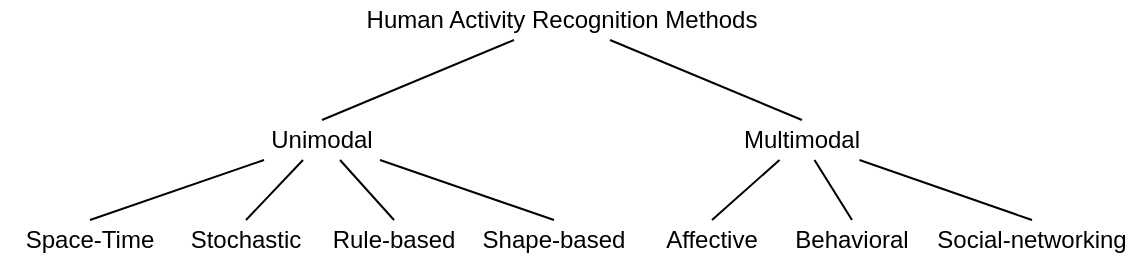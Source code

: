 <mxfile version="13.3.5" type="device"><diagram id="vXABqh0LM-u6wBIY0ssl" name="Page-1"><mxGraphModel dx="786" dy="442" grid="1" gridSize="10" guides="1" tooltips="1" connect="1" arrows="1" fold="1" page="1" pageScale="1" pageWidth="850" pageHeight="1100" math="0" shadow="0"><root><mxCell id="0"/><mxCell id="1" parent="0"/><mxCell id="GRSuNJF7ifAZ6BDB8tH6-11" style="rounded=0;orthogonalLoop=1;jettySize=auto;html=1;entryX=0.5;entryY=0;entryDx=0;entryDy=0;fontSize=12;endArrow=none;endFill=0;" edge="1" parent="1" source="GRSuNJF7ifAZ6BDB8tH6-1" target="GRSuNJF7ifAZ6BDB8tH6-2"><mxGeometry relative="1" as="geometry"/></mxCell><mxCell id="GRSuNJF7ifAZ6BDB8tH6-12" style="edgeStyle=none;rounded=0;orthogonalLoop=1;jettySize=auto;html=1;entryX=0.5;entryY=0;entryDx=0;entryDy=0;endArrow=none;endFill=0;fontSize=12;" edge="1" parent="1" source="GRSuNJF7ifAZ6BDB8tH6-1" target="GRSuNJF7ifAZ6BDB8tH6-3"><mxGeometry relative="1" as="geometry"/></mxCell><mxCell id="GRSuNJF7ifAZ6BDB8tH6-1" value="Human Activity Recognition Methods" style="text;html=1;strokeColor=none;fillColor=none;align=center;verticalAlign=middle;whiteSpace=wrap;rounded=0;fontStyle=0;fontSize=12;" vertex="1" parent="1"><mxGeometry x="280" y="280" width="240" height="20" as="geometry"/></mxCell><mxCell id="GRSuNJF7ifAZ6BDB8tH6-13" style="edgeStyle=none;rounded=0;orthogonalLoop=1;jettySize=auto;html=1;entryX=0.5;entryY=0;entryDx=0;entryDy=0;endArrow=none;endFill=0;fontSize=12;" edge="1" parent="1" source="GRSuNJF7ifAZ6BDB8tH6-2" target="GRSuNJF7ifAZ6BDB8tH6-4"><mxGeometry relative="1" as="geometry"/></mxCell><mxCell id="GRSuNJF7ifAZ6BDB8tH6-14" style="edgeStyle=none;rounded=0;orthogonalLoop=1;jettySize=auto;html=1;entryX=0.5;entryY=0;entryDx=0;entryDy=0;endArrow=none;endFill=0;fontSize=12;" edge="1" parent="1" source="GRSuNJF7ifAZ6BDB8tH6-2" target="GRSuNJF7ifAZ6BDB8tH6-5"><mxGeometry relative="1" as="geometry"/></mxCell><mxCell id="GRSuNJF7ifAZ6BDB8tH6-15" style="edgeStyle=none;rounded=0;orthogonalLoop=1;jettySize=auto;html=1;entryX=0.5;entryY=0;entryDx=0;entryDy=0;endArrow=none;endFill=0;fontSize=12;" edge="1" parent="1" source="GRSuNJF7ifAZ6BDB8tH6-2" target="GRSuNJF7ifAZ6BDB8tH6-6"><mxGeometry relative="1" as="geometry"/></mxCell><mxCell id="GRSuNJF7ifAZ6BDB8tH6-16" style="edgeStyle=none;rounded=0;orthogonalLoop=1;jettySize=auto;html=1;entryX=0.5;entryY=0;entryDx=0;entryDy=0;endArrow=none;endFill=0;fontSize=12;" edge="1" parent="1" source="GRSuNJF7ifAZ6BDB8tH6-2" target="GRSuNJF7ifAZ6BDB8tH6-7"><mxGeometry relative="1" as="geometry"/></mxCell><mxCell id="GRSuNJF7ifAZ6BDB8tH6-2" value="Unimodal" style="text;html=1;strokeColor=none;fillColor=none;align=center;verticalAlign=middle;whiteSpace=wrap;rounded=0;fontStyle=0;fontSize=12;" vertex="1" parent="1"><mxGeometry x="160" y="340" width="240" height="20" as="geometry"/></mxCell><mxCell id="GRSuNJF7ifAZ6BDB8tH6-17" style="edgeStyle=none;rounded=0;orthogonalLoop=1;jettySize=auto;html=1;entryX=0.5;entryY=0;entryDx=0;entryDy=0;endArrow=none;endFill=0;fontSize=12;" edge="1" parent="1" source="GRSuNJF7ifAZ6BDB8tH6-3" target="GRSuNJF7ifAZ6BDB8tH6-8"><mxGeometry relative="1" as="geometry"/></mxCell><mxCell id="GRSuNJF7ifAZ6BDB8tH6-18" style="edgeStyle=none;rounded=0;orthogonalLoop=1;jettySize=auto;html=1;entryX=0.5;entryY=0;entryDx=0;entryDy=0;endArrow=none;endFill=0;fontSize=12;" edge="1" parent="1" source="GRSuNJF7ifAZ6BDB8tH6-3" target="GRSuNJF7ifAZ6BDB8tH6-9"><mxGeometry relative="1" as="geometry"/></mxCell><mxCell id="GRSuNJF7ifAZ6BDB8tH6-19" style="edgeStyle=none;rounded=0;orthogonalLoop=1;jettySize=auto;html=1;entryX=0.5;entryY=0;entryDx=0;entryDy=0;endArrow=none;endFill=0;fontSize=12;" edge="1" parent="1" source="GRSuNJF7ifAZ6BDB8tH6-3" target="GRSuNJF7ifAZ6BDB8tH6-10"><mxGeometry relative="1" as="geometry"/></mxCell><mxCell id="GRSuNJF7ifAZ6BDB8tH6-3" value="Multimodal" style="text;html=1;strokeColor=none;fillColor=none;align=center;verticalAlign=middle;whiteSpace=wrap;rounded=0;fontStyle=0;fontSize=12;" vertex="1" parent="1"><mxGeometry x="400" y="340" width="240" height="20" as="geometry"/></mxCell><mxCell id="GRSuNJF7ifAZ6BDB8tH6-4" value="Space-Time" style="text;html=1;strokeColor=none;fillColor=none;align=center;verticalAlign=middle;whiteSpace=wrap;rounded=0;fontStyle=0;fontSize=12;" vertex="1" parent="1"><mxGeometry x="119" y="390" width="90" height="20" as="geometry"/></mxCell><mxCell id="GRSuNJF7ifAZ6BDB8tH6-5" value="Stochastic" style="text;html=1;strokeColor=none;fillColor=none;align=center;verticalAlign=middle;whiteSpace=wrap;rounded=0;fontStyle=0;fontSize=12;" vertex="1" parent="1"><mxGeometry x="197" y="390" width="90" height="20" as="geometry"/></mxCell><mxCell id="GRSuNJF7ifAZ6BDB8tH6-6" value="Rule-based" style="text;html=1;strokeColor=none;fillColor=none;align=center;verticalAlign=middle;whiteSpace=wrap;rounded=0;fontStyle=0;fontSize=12;" vertex="1" parent="1"><mxGeometry x="271" y="390" width="90" height="20" as="geometry"/></mxCell><mxCell id="GRSuNJF7ifAZ6BDB8tH6-7" value="Shape-based" style="text;html=1;strokeColor=none;fillColor=none;align=center;verticalAlign=middle;whiteSpace=wrap;rounded=0;fontStyle=0;fontSize=12;" vertex="1" parent="1"><mxGeometry x="351" y="390" width="90" height="20" as="geometry"/></mxCell><mxCell id="GRSuNJF7ifAZ6BDB8tH6-8" value="Affective" style="text;html=1;strokeColor=none;fillColor=none;align=center;verticalAlign=middle;whiteSpace=wrap;rounded=0;fontStyle=0;fontSize=12;" vertex="1" parent="1"><mxGeometry x="430" y="390" width="90" height="20" as="geometry"/></mxCell><mxCell id="GRSuNJF7ifAZ6BDB8tH6-9" value="Behavioral" style="text;html=1;strokeColor=none;fillColor=none;align=center;verticalAlign=middle;whiteSpace=wrap;rounded=0;fontStyle=0;fontSize=12;" vertex="1" parent="1"><mxGeometry x="500" y="390" width="90" height="20" as="geometry"/></mxCell><mxCell id="GRSuNJF7ifAZ6BDB8tH6-10" value="Social-networking" style="text;html=1;strokeColor=none;fillColor=none;align=center;verticalAlign=middle;whiteSpace=wrap;rounded=0;fontStyle=0;fontSize=12;" vertex="1" parent="1"><mxGeometry x="580" y="390" width="110" height="20" as="geometry"/></mxCell></root></mxGraphModel></diagram></mxfile>